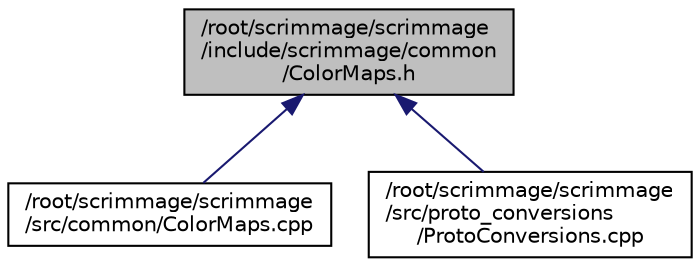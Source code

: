 digraph "/root/scrimmage/scrimmage/include/scrimmage/common/ColorMaps.h"
{
 // LATEX_PDF_SIZE
  edge [fontname="Helvetica",fontsize="10",labelfontname="Helvetica",labelfontsize="10"];
  node [fontname="Helvetica",fontsize="10",shape=record];
  Node1 [label="/root/scrimmage/scrimmage\l/include/scrimmage/common\l/ColorMaps.h",height=0.2,width=0.4,color="black", fillcolor="grey75", style="filled", fontcolor="black",tooltip="Brief file description."];
  Node1 -> Node2 [dir="back",color="midnightblue",fontsize="10",style="solid",fontname="Helvetica"];
  Node2 [label="/root/scrimmage/scrimmage\l/src/common/ColorMaps.cpp",height=0.2,width=0.4,color="black", fillcolor="white", style="filled",URL="$ColorMaps_8cpp.html",tooltip="Brief file description."];
  Node1 -> Node3 [dir="back",color="midnightblue",fontsize="10",style="solid",fontname="Helvetica"];
  Node3 [label="/root/scrimmage/scrimmage\l/src/proto_conversions\l/ProtoConversions.cpp",height=0.2,width=0.4,color="black", fillcolor="white", style="filled",URL="$ProtoConversions_8cpp.html",tooltip="Brief file description."];
}
